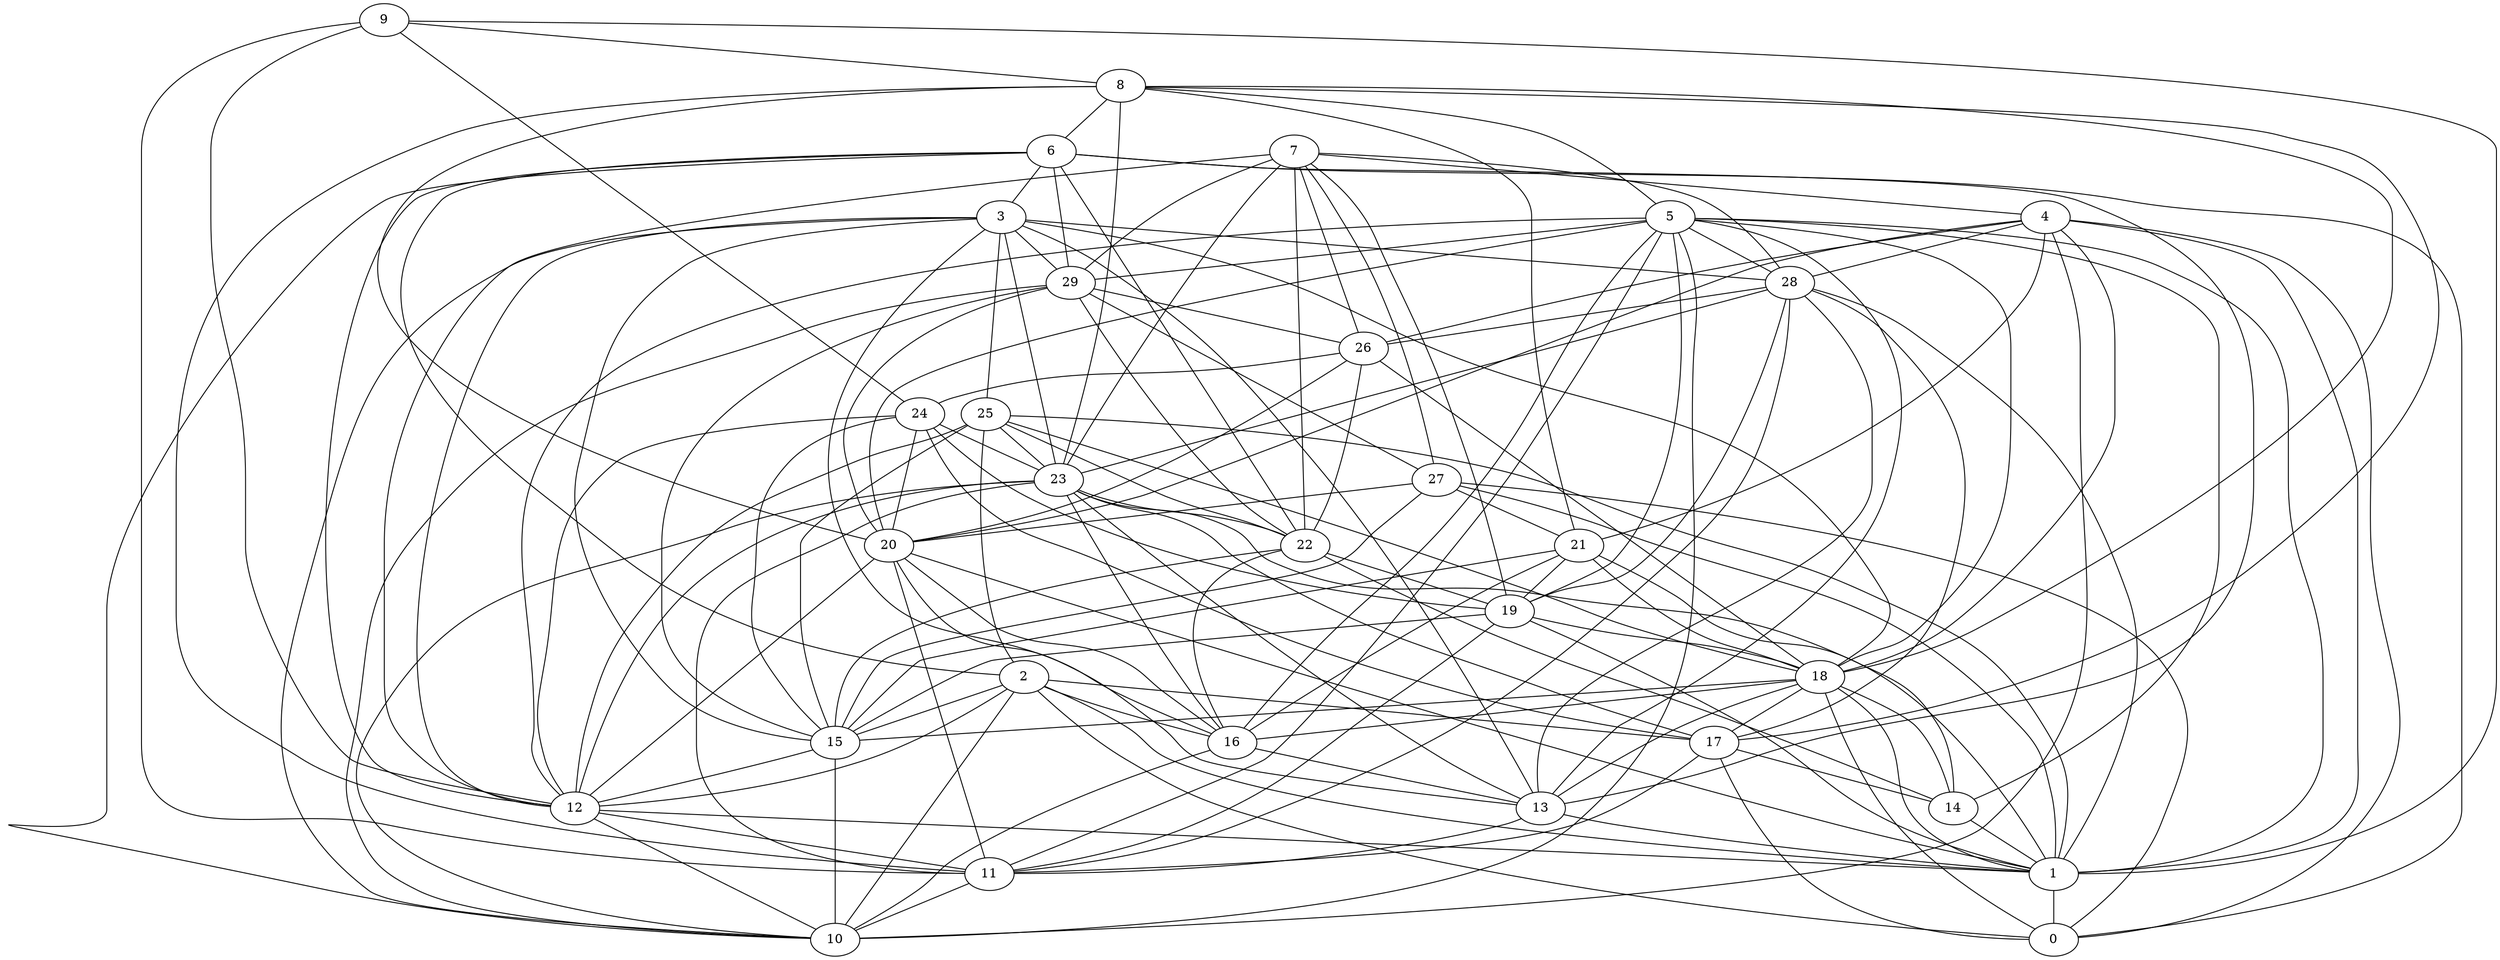 digraph GG_graph {

subgraph G_graph {
edge [color = black]
"16" -> "10" [dir = none]
"16" -> "13" [dir = none]
"1" -> "0" [dir = none]
"9" -> "8" [dir = none]
"9" -> "1" [dir = none]
"9" -> "24" [dir = none]
"3" -> "16" [dir = none]
"3" -> "12" [dir = none]
"3" -> "18" [dir = none]
"3" -> "28" [dir = none]
"6" -> "12" [dir = none]
"6" -> "29" [dir = none]
"6" -> "3" [dir = none]
"19" -> "11" [dir = none]
"19" -> "18" [dir = none]
"19" -> "15" [dir = none]
"13" -> "1" [dir = none]
"15" -> "12" [dir = none]
"29" -> "20" [dir = none]
"29" -> "22" [dir = none]
"28" -> "17" [dir = none]
"28" -> "13" [dir = none]
"28" -> "11" [dir = none]
"17" -> "14" [dir = none]
"12" -> "1" [dir = none]
"27" -> "20" [dir = none]
"27" -> "15" [dir = none]
"7" -> "23" [dir = none]
"7" -> "29" [dir = none]
"5" -> "29" [dir = none]
"5" -> "11" [dir = none]
"5" -> "1" [dir = none]
"5" -> "16" [dir = none]
"5" -> "28" [dir = none]
"5" -> "20" [dir = none]
"26" -> "22" [dir = none]
"26" -> "24" [dir = none]
"20" -> "13" [dir = none]
"23" -> "12" [dir = none]
"21" -> "19" [dir = none]
"18" -> "0" [dir = none]
"18" -> "16" [dir = none]
"18" -> "14" [dir = none]
"11" -> "10" [dir = none]
"4" -> "1" [dir = none]
"4" -> "28" [dir = none]
"4" -> "26" [dir = none]
"4" -> "21" [dir = none]
"8" -> "23" [dir = none]
"8" -> "18" [dir = none]
"8" -> "17" [dir = none]
"25" -> "15" [dir = none]
"25" -> "1" [dir = none]
"25" -> "18" [dir = none]
"25" -> "23" [dir = none]
"2" -> "16" [dir = none]
"2" -> "0" [dir = none]
"24" -> "20" [dir = none]
"26" -> "18" [dir = none]
"23" -> "1" [dir = none]
"20" -> "1" [dir = none]
"23" -> "22" [dir = none]
"21" -> "14" [dir = none]
"28" -> "23" [dir = none]
"8" -> "5" [dir = none]
"15" -> "10" [dir = none]
"3" -> "13" [dir = none]
"23" -> "16" [dir = none]
"22" -> "15" [dir = none]
"2" -> "17" [dir = none]
"6" -> "2" [dir = none]
"12" -> "10" [dir = none]
"26" -> "20" [dir = none]
"23" -> "10" [dir = none]
"7" -> "22" [dir = none]
"7" -> "19" [dir = none]
"24" -> "19" [dir = none]
"21" -> "18" [dir = none]
"2" -> "10" [dir = none]
"5" -> "10" [dir = none]
"9" -> "12" [dir = none]
"29" -> "26" [dir = none]
"18" -> "15" [dir = none]
"24" -> "12" [dir = none]
"2" -> "1" [dir = none]
"24" -> "23" [dir = none]
"5" -> "12" [dir = none]
"2" -> "12" [dir = none]
"13" -> "11" [dir = none]
"17" -> "0" [dir = none]
"24" -> "15" [dir = none]
"29" -> "15" [dir = none]
"25" -> "12" [dir = none]
"18" -> "13" [dir = none]
"28" -> "26" [dir = none]
"18" -> "17" [dir = none]
"7" -> "4" [dir = none]
"20" -> "16" [dir = none]
"14" -> "1" [dir = none]
"8" -> "6" [dir = none]
"5" -> "14" [dir = none]
"27" -> "1" [dir = none]
"22" -> "19" [dir = none]
"18" -> "1" [dir = none]
"3" -> "15" [dir = none]
"27" -> "21" [dir = none]
"25" -> "2" [dir = none]
"19" -> "1" [dir = none]
"3" -> "25" [dir = none]
"21" -> "16" [dir = none]
"4" -> "20" [dir = none]
"22" -> "14" [dir = none]
"24" -> "17" [dir = none]
"8" -> "11" [dir = none]
"20" -> "12" [dir = none]
"28" -> "1" [dir = none]
"5" -> "19" [dir = none]
"7" -> "28" [dir = none]
"3" -> "23" [dir = none]
"7" -> "27" [dir = none]
"8" -> "20" [dir = none]
"25" -> "22" [dir = none]
"4" -> "0" [dir = none]
"23" -> "17" [dir = none]
"5" -> "18" [dir = none]
"6" -> "22" [dir = none]
"2" -> "15" [dir = none]
"20" -> "11" [dir = none]
"5" -> "13" [dir = none]
"7" -> "26" [dir = none]
"17" -> "11" [dir = none]
"29" -> "10" [dir = none]
"12" -> "11" [dir = none]
"23" -> "11" [dir = none]
"27" -> "0" [dir = none]
"29" -> "27" [dir = none]
"6" -> "0" [dir = none]
"6" -> "10" [dir = none]
"3" -> "29" [dir = none]
"7" -> "12" [dir = none]
"6" -> "13" [dir = none]
"4" -> "18" [dir = none]
"4" -> "10" [dir = none]
"21" -> "15" [dir = none]
"22" -> "16" [dir = none]
"3" -> "10" [dir = none]
"23" -> "13" [dir = none]
"28" -> "19" [dir = none]
"8" -> "21" [dir = none]
"9" -> "11" [dir = none]
}

}
